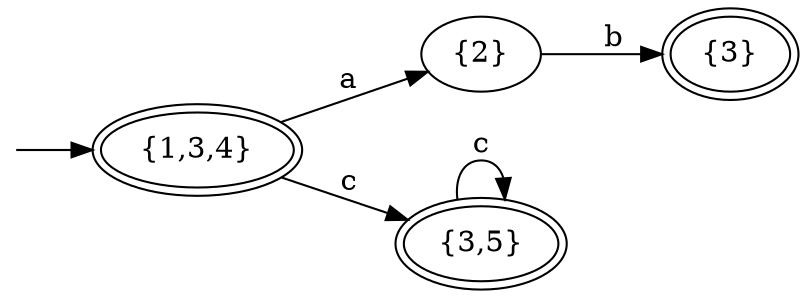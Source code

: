 digraph
{
    rankdir="LR"; // draw horizontally
    0[style=invis,shape=point];
    
    0 -> 134;
    134[label="{1,3,4}",peripheries=2];
    
    134 -> 2[label="a"];
    2[label="{2}"];
    
    2 -> 3[label="b"];
    3[label="{3}",peripheries=2];
    
    134 -> 35[label="c"];
    35[label="{3,5}",peripheries=2];
    35 -> 35[label="c"];
}